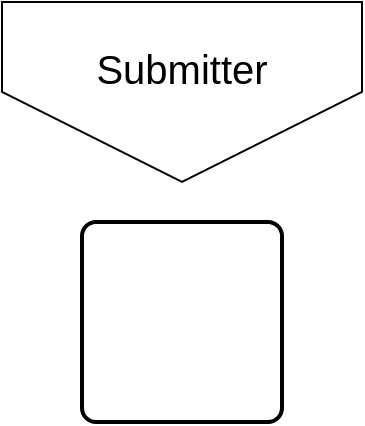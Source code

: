 <mxfile version="27.1.6">
  <diagram name="Pagina-1" id="56h0xurWFAArHX52Prrb">
    <mxGraphModel dx="1426" dy="783" grid="1" gridSize="10" guides="1" tooltips="1" connect="1" arrows="1" fold="1" page="1" pageScale="1" pageWidth="827" pageHeight="1169" math="0" shadow="0">
      <root>
        <mxCell id="0" />
        <mxCell id="1" parent="0" />
        <mxCell id="scuC8IseUvqoLZXomoLP-1" value="" style="verticalLabelPosition=bottom;verticalAlign=top;html=1;shape=offPageConnector;rounded=0;size=0.5;" vertex="1" parent="1">
          <mxGeometry x="70" y="40" width="180" height="90" as="geometry" />
        </mxCell>
        <mxCell id="scuC8IseUvqoLZXomoLP-2" value="&lt;div&gt;Submitter&lt;/div&gt;&lt;div&gt;&lt;br&gt;&lt;/div&gt;" style="text;html=1;align=center;verticalAlign=middle;whiteSpace=wrap;rounded=0;fontSize=20;" vertex="1" parent="1">
          <mxGeometry x="130" y="70" width="60" height="30" as="geometry" />
        </mxCell>
        <mxCell id="scuC8IseUvqoLZXomoLP-3" value="" style="rounded=1;whiteSpace=wrap;html=1;absoluteArcSize=1;arcSize=14;strokeWidth=2;" vertex="1" parent="1">
          <mxGeometry x="110" y="150" width="100" height="100" as="geometry" />
        </mxCell>
      </root>
    </mxGraphModel>
  </diagram>
</mxfile>
